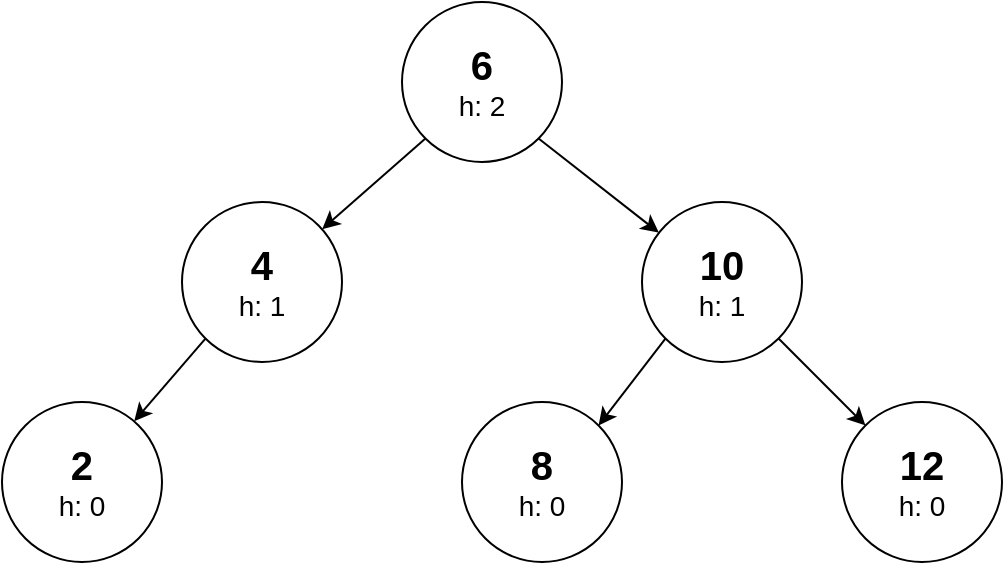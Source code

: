 <mxfile version="13.7.9" type="github"><diagram id="L8QtokBy4twJuRu05DtB" name="Page-1"><mxGraphModel dx="556" dy="674" grid="1" gridSize="10" guides="1" tooltips="1" connect="1" arrows="1" fold="1" page="1" pageScale="1" pageWidth="1169" pageHeight="1654" math="0" shadow="0"><root><mxCell id="0"/><mxCell id="1" parent="0"/><mxCell id="8nin3ADlOJw-6rtWGwkk-2" value="&lt;font&gt;&lt;span style=&quot;font-size: 20px&quot;&gt;&lt;b&gt;12&lt;/b&gt;&lt;/span&gt;&lt;br&gt;&lt;font style=&quot;font-size: 14px&quot;&gt;h: 0&lt;/font&gt;&lt;br&gt;&lt;/font&gt;" style="ellipse;whiteSpace=wrap;html=1;" parent="1" vertex="1"><mxGeometry x="460" y="410" width="80" height="80" as="geometry"/></mxCell><mxCell id="8nin3ADlOJw-6rtWGwkk-19" style="edgeStyle=none;rounded=0;orthogonalLoop=1;jettySize=auto;html=1;exitX=0;exitY=1;exitDx=0;exitDy=0;" parent="1" source="8nin3ADlOJw-6rtWGwkk-2" target="8nin3ADlOJw-6rtWGwkk-2" edge="1"><mxGeometry relative="1" as="geometry"/></mxCell><mxCell id="K9v8ES89yLi1iwBclzwb-8" style="edgeStyle=none;rounded=0;orthogonalLoop=1;jettySize=auto;html=1;exitX=1;exitY=1;exitDx=0;exitDy=0;" parent="1" source="K9v8ES89yLi1iwBclzwb-1" target="8nin3ADlOJw-6rtWGwkk-2" edge="1"><mxGeometry relative="1" as="geometry"/></mxCell><mxCell id="K9v8ES89yLi1iwBclzwb-14" style="edgeStyle=none;rounded=0;orthogonalLoop=1;jettySize=auto;html=1;exitX=0;exitY=1;exitDx=0;exitDy=0;entryX=1;entryY=0;entryDx=0;entryDy=0;" parent="1" source="K9v8ES89yLi1iwBclzwb-1" target="K9v8ES89yLi1iwBclzwb-2" edge="1"><mxGeometry relative="1" as="geometry"/></mxCell><mxCell id="K9v8ES89yLi1iwBclzwb-1" value="&lt;font&gt;&lt;span style=&quot;font-size: 20px&quot;&gt;&lt;b&gt;10&lt;/b&gt;&lt;/span&gt;&lt;br&gt;&lt;font style=&quot;font-size: 14px&quot;&gt;h: 1&lt;/font&gt;&lt;br&gt;&lt;/font&gt;" style="ellipse;whiteSpace=wrap;html=1;" parent="1" vertex="1"><mxGeometry x="360" y="310" width="80" height="80" as="geometry"/></mxCell><mxCell id="K9v8ES89yLi1iwBclzwb-2" value="&lt;font&gt;&lt;span style=&quot;font-size: 20px&quot;&gt;&lt;b&gt;8&lt;/b&gt;&lt;/span&gt;&lt;br&gt;&lt;font style=&quot;font-size: 14px&quot;&gt;h: 0&lt;/font&gt;&lt;br&gt;&lt;/font&gt;" style="ellipse;whiteSpace=wrap;html=1;" parent="1" vertex="1"><mxGeometry x="270" y="410" width="80" height="80" as="geometry"/></mxCell><mxCell id="K9v8ES89yLi1iwBclzwb-10" style="edgeStyle=none;rounded=0;orthogonalLoop=1;jettySize=auto;html=1;exitX=0;exitY=1;exitDx=0;exitDy=0;" parent="1" source="K9v8ES89yLi1iwBclzwb-3" target="K9v8ES89yLi1iwBclzwb-4" edge="1"><mxGeometry relative="1" as="geometry"/></mxCell><mxCell id="K9v8ES89yLi1iwBclzwb-13" style="edgeStyle=none;rounded=0;orthogonalLoop=1;jettySize=auto;html=1;exitX=1;exitY=1;exitDx=0;exitDy=0;" parent="1" source="K9v8ES89yLi1iwBclzwb-3" target="K9v8ES89yLi1iwBclzwb-1" edge="1"><mxGeometry relative="1" as="geometry"/></mxCell><mxCell id="K9v8ES89yLi1iwBclzwb-3" value="&lt;font&gt;&lt;span style=&quot;font-size: 20px&quot;&gt;&lt;b&gt;6&lt;/b&gt;&lt;/span&gt;&lt;br&gt;&lt;font style=&quot;font-size: 14px&quot;&gt;h: 2&lt;/font&gt;&lt;br&gt;&lt;/font&gt;" style="ellipse;whiteSpace=wrap;html=1;" parent="1" vertex="1"><mxGeometry x="240" y="210" width="80" height="80" as="geometry"/></mxCell><mxCell id="K9v8ES89yLi1iwBclzwb-12" style="edgeStyle=none;rounded=0;orthogonalLoop=1;jettySize=auto;html=1;exitX=0;exitY=1;exitDx=0;exitDy=0;" parent="1" source="K9v8ES89yLi1iwBclzwb-4" target="K9v8ES89yLi1iwBclzwb-5" edge="1"><mxGeometry relative="1" as="geometry"/></mxCell><mxCell id="K9v8ES89yLi1iwBclzwb-4" value="&lt;font&gt;&lt;font style=&quot;font-size: 20px&quot;&gt;&lt;b&gt;4&lt;br&gt;&lt;/b&gt;&lt;/font&gt;&lt;font style=&quot;font-size: 14px&quot;&gt;h: 1&lt;/font&gt;&lt;br&gt;&lt;/font&gt;" style="ellipse;whiteSpace=wrap;html=1;" parent="1" vertex="1"><mxGeometry x="130" y="310" width="80" height="80" as="geometry"/></mxCell><mxCell id="K9v8ES89yLi1iwBclzwb-5" value="&lt;font&gt;&lt;span style=&quot;font-size: 20px&quot;&gt;&lt;b&gt;2&lt;/b&gt;&lt;/span&gt;&lt;br&gt;&lt;font style=&quot;font-size: 14px&quot;&gt;h: 0&lt;/font&gt;&lt;br&gt;&lt;/font&gt;" style="ellipse;whiteSpace=wrap;html=1;" parent="1" vertex="1"><mxGeometry x="40" y="410" width="80" height="80" as="geometry"/></mxCell></root></mxGraphModel></diagram></mxfile>